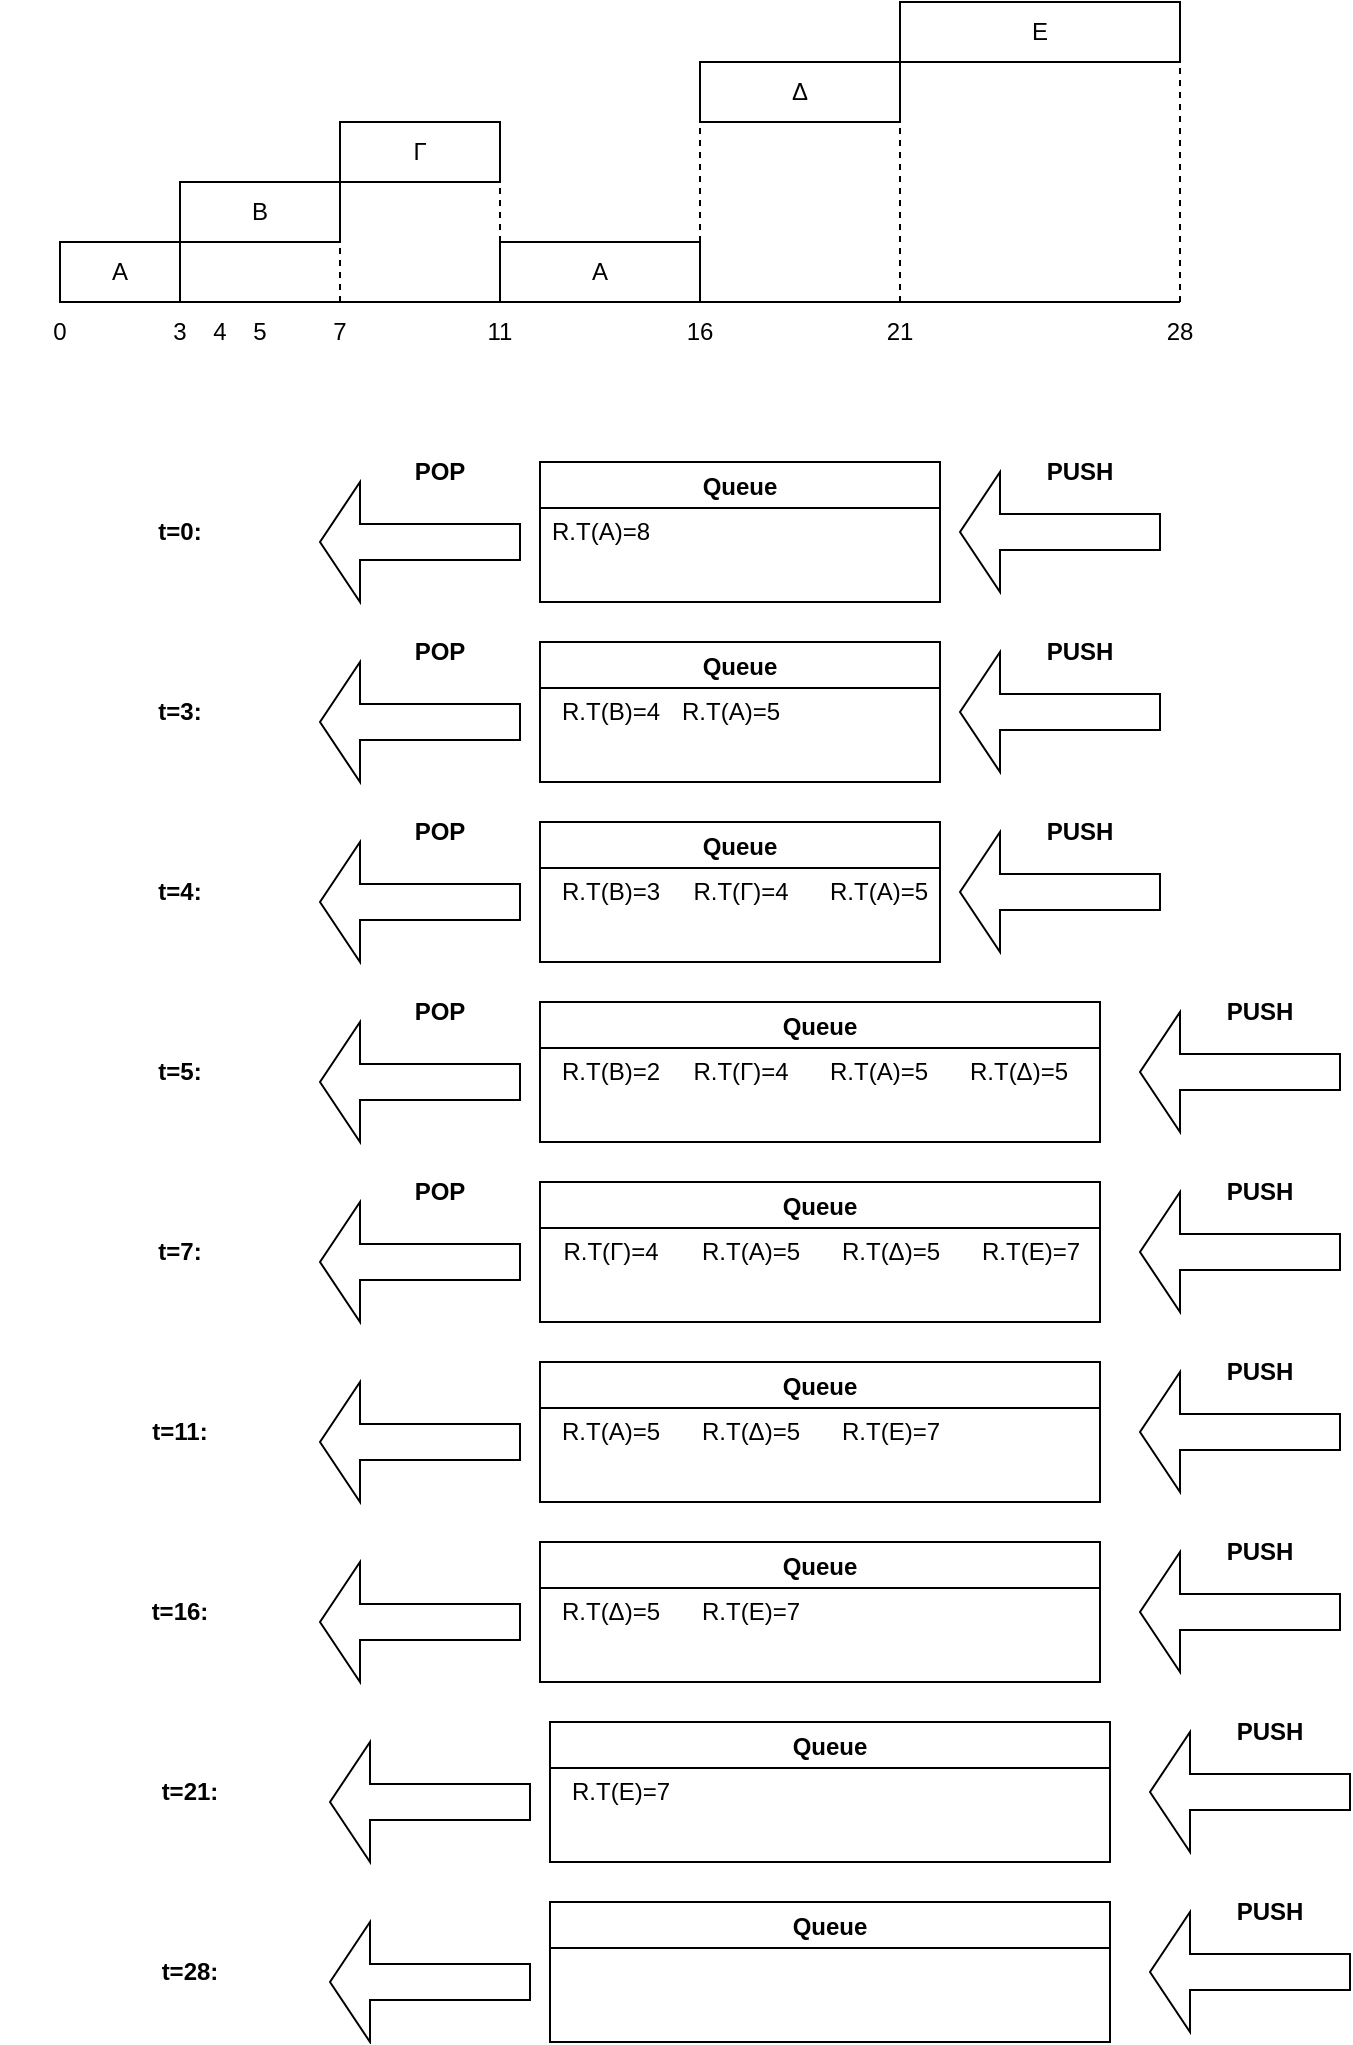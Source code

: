 <mxfile version="20.8.16" type="device"><diagram name="Page-1" id="-RCLsEli9AABa5EXJTe-"><mxGraphModel dx="1036" dy="606" grid="1" gridSize="10" guides="1" tooltips="1" connect="1" arrows="1" fold="1" page="1" pageScale="1" pageWidth="827" pageHeight="1169" math="0" shadow="0"><root><mxCell id="0"/><mxCell id="1" parent="0"/><mxCell id="g9bRleg1iExJMXurFX0t-1" value="" style="endArrow=none;html=1;rounded=0;entryX=0.5;entryY=0;entryDx=0;entryDy=0;" edge="1" parent="1" target="g9bRleg1iExJMXurFX0t-12"><mxGeometry width="50" height="50" relative="1" as="geometry"><mxPoint x="40" y="280" as="sourcePoint"/><mxPoint x="800" y="280" as="targetPoint"/></mxGeometry></mxCell><mxCell id="g9bRleg1iExJMXurFX0t-3" value="0" style="text;html=1;strokeColor=none;fillColor=none;align=center;verticalAlign=middle;whiteSpace=wrap;rounded=0;" vertex="1" parent="1"><mxGeometry x="10" y="280" width="60" height="30" as="geometry"/></mxCell><mxCell id="g9bRleg1iExJMXurFX0t-4" value="3" style="text;html=1;strokeColor=none;fillColor=none;align=center;verticalAlign=middle;whiteSpace=wrap;rounded=0;" vertex="1" parent="1"><mxGeometry x="70" y="280" width="60" height="30" as="geometry"/></mxCell><mxCell id="g9bRleg1iExJMXurFX0t-5" value="4" style="text;html=1;strokeColor=none;fillColor=none;align=center;verticalAlign=middle;whiteSpace=wrap;rounded=0;" vertex="1" parent="1"><mxGeometry x="90" y="280" width="60" height="30" as="geometry"/></mxCell><mxCell id="g9bRleg1iExJMXurFX0t-7" value="5" style="text;html=1;strokeColor=none;fillColor=none;align=center;verticalAlign=middle;whiteSpace=wrap;rounded=0;" vertex="1" parent="1"><mxGeometry x="110" y="280" width="60" height="30" as="geometry"/></mxCell><mxCell id="g9bRleg1iExJMXurFX0t-8" value="7" style="text;html=1;strokeColor=none;fillColor=none;align=center;verticalAlign=middle;whiteSpace=wrap;rounded=0;" vertex="1" parent="1"><mxGeometry x="150" y="280" width="60" height="30" as="geometry"/></mxCell><mxCell id="g9bRleg1iExJMXurFX0t-9" value="11" style="text;html=1;strokeColor=none;fillColor=none;align=center;verticalAlign=middle;whiteSpace=wrap;rounded=0;" vertex="1" parent="1"><mxGeometry x="230" y="280" width="60" height="30" as="geometry"/></mxCell><mxCell id="g9bRleg1iExJMXurFX0t-10" value="16" style="text;html=1;strokeColor=none;fillColor=none;align=center;verticalAlign=middle;whiteSpace=wrap;rounded=0;" vertex="1" parent="1"><mxGeometry x="330" y="280" width="60" height="30" as="geometry"/></mxCell><mxCell id="g9bRleg1iExJMXurFX0t-11" value="21" style="text;html=1;strokeColor=none;fillColor=none;align=center;verticalAlign=middle;whiteSpace=wrap;rounded=0;" vertex="1" parent="1"><mxGeometry x="430" y="280" width="60" height="30" as="geometry"/></mxCell><mxCell id="g9bRleg1iExJMXurFX0t-12" value="28" style="text;html=1;strokeColor=none;fillColor=none;align=center;verticalAlign=middle;whiteSpace=wrap;rounded=0;" vertex="1" parent="1"><mxGeometry x="570" y="280" width="60" height="30" as="geometry"/></mxCell><mxCell id="g9bRleg1iExJMXurFX0t-13" value="Α" style="rounded=0;whiteSpace=wrap;html=1;" vertex="1" parent="1"><mxGeometry x="40" y="250" width="60" height="30" as="geometry"/></mxCell><mxCell id="g9bRleg1iExJMXurFX0t-14" value="Β" style="rounded=0;whiteSpace=wrap;html=1;" vertex="1" parent="1"><mxGeometry x="100" y="220" width="80" height="30" as="geometry"/></mxCell><mxCell id="g9bRleg1iExJMXurFX0t-15" value="" style="endArrow=none;dashed=1;html=1;rounded=0;exitX=0.5;exitY=0;exitDx=0;exitDy=0;entryX=1;entryY=1;entryDx=0;entryDy=0;" edge="1" parent="1" source="g9bRleg1iExJMXurFX0t-8" target="g9bRleg1iExJMXurFX0t-14"><mxGeometry width="50" height="50" relative="1" as="geometry"><mxPoint x="390" y="340" as="sourcePoint"/><mxPoint x="440" y="290" as="targetPoint"/></mxGeometry></mxCell><mxCell id="g9bRleg1iExJMXurFX0t-16" value="Γ" style="rounded=0;whiteSpace=wrap;html=1;" vertex="1" parent="1"><mxGeometry x="180" y="190" width="80" height="30" as="geometry"/></mxCell><mxCell id="g9bRleg1iExJMXurFX0t-17" value="" style="endArrow=none;dashed=1;html=1;rounded=0;exitX=0.5;exitY=0;exitDx=0;exitDy=0;entryX=1;entryY=1;entryDx=0;entryDy=0;" edge="1" parent="1" source="g9bRleg1iExJMXurFX0t-9" target="g9bRleg1iExJMXurFX0t-16"><mxGeometry width="50" height="50" relative="1" as="geometry"><mxPoint x="390" y="340" as="sourcePoint"/><mxPoint x="290" y="220" as="targetPoint"/></mxGeometry></mxCell><mxCell id="g9bRleg1iExJMXurFX0t-18" value="Α" style="rounded=0;whiteSpace=wrap;html=1;" vertex="1" parent="1"><mxGeometry x="260" y="250" width="100" height="30" as="geometry"/></mxCell><mxCell id="g9bRleg1iExJMXurFX0t-19" value="Δ" style="rounded=0;whiteSpace=wrap;html=1;" vertex="1" parent="1"><mxGeometry x="360" y="160" width="100" height="30" as="geometry"/></mxCell><mxCell id="g9bRleg1iExJMXurFX0t-20" value="" style="endArrow=none;dashed=1;html=1;rounded=0;entryX=1;entryY=1;entryDx=0;entryDy=0;" edge="1" parent="1" source="g9bRleg1iExJMXurFX0t-11" target="g9bRleg1iExJMXurFX0t-19"><mxGeometry width="50" height="50" relative="1" as="geometry"><mxPoint x="390" y="340" as="sourcePoint"/><mxPoint x="440" y="290" as="targetPoint"/></mxGeometry></mxCell><mxCell id="g9bRleg1iExJMXurFX0t-21" value="" style="endArrow=none;dashed=1;html=1;rounded=0;entryX=0;entryY=1;entryDx=0;entryDy=0;exitX=1;exitY=0;exitDx=0;exitDy=0;" edge="1" parent="1" source="g9bRleg1iExJMXurFX0t-18" target="g9bRleg1iExJMXurFX0t-19"><mxGeometry width="50" height="50" relative="1" as="geometry"><mxPoint x="390" y="340" as="sourcePoint"/><mxPoint x="440" y="290" as="targetPoint"/></mxGeometry></mxCell><mxCell id="g9bRleg1iExJMXurFX0t-22" value="Ε" style="rounded=0;whiteSpace=wrap;html=1;" vertex="1" parent="1"><mxGeometry x="460" y="130" width="140" height="30" as="geometry"/></mxCell><mxCell id="g9bRleg1iExJMXurFX0t-23" value="" style="endArrow=none;dashed=1;html=1;rounded=0;entryX=1;entryY=1;entryDx=0;entryDy=0;exitX=0.5;exitY=0;exitDx=0;exitDy=0;" edge="1" parent="1" source="g9bRleg1iExJMXurFX0t-12" target="g9bRleg1iExJMXurFX0t-22"><mxGeometry width="50" height="50" relative="1" as="geometry"><mxPoint x="390" y="340" as="sourcePoint"/><mxPoint x="440" y="290" as="targetPoint"/></mxGeometry></mxCell><mxCell id="g9bRleg1iExJMXurFX0t-24" value="Queue" style="swimlane;" vertex="1" parent="1"><mxGeometry x="280" y="360" width="200" height="70" as="geometry"/></mxCell><mxCell id="g9bRleg1iExJMXurFX0t-30" value="R.T(A)=8" style="text;html=1;align=center;verticalAlign=middle;resizable=0;points=[];autosize=1;strokeColor=none;fillColor=none;" vertex="1" parent="g9bRleg1iExJMXurFX0t-24"><mxGeometry x="-5" y="20" width="70" height="30" as="geometry"/></mxCell><mxCell id="g9bRleg1iExJMXurFX0t-25" value="" style="shape=singleArrow;direction=west;whiteSpace=wrap;html=1;" vertex="1" parent="1"><mxGeometry x="170" y="370" width="100" height="60" as="geometry"/></mxCell><mxCell id="g9bRleg1iExJMXurFX0t-26" value="" style="shape=singleArrow;direction=west;whiteSpace=wrap;html=1;" vertex="1" parent="1"><mxGeometry x="490" y="365" width="100" height="60" as="geometry"/></mxCell><mxCell id="g9bRleg1iExJMXurFX0t-27" value="&lt;b&gt;POP&lt;/b&gt;" style="text;html=1;strokeColor=none;fillColor=none;align=center;verticalAlign=middle;whiteSpace=wrap;rounded=0;" vertex="1" parent="1"><mxGeometry x="200" y="350" width="60" height="30" as="geometry"/></mxCell><mxCell id="g9bRleg1iExJMXurFX0t-28" value="&lt;b&gt;PUSH&lt;/b&gt;" style="text;html=1;strokeColor=none;fillColor=none;align=center;verticalAlign=middle;whiteSpace=wrap;rounded=0;" vertex="1" parent="1"><mxGeometry x="520" y="350" width="60" height="30" as="geometry"/></mxCell><mxCell id="g9bRleg1iExJMXurFX0t-29" value="&lt;b&gt;t=0:&lt;/b&gt;" style="text;html=1;strokeColor=none;fillColor=none;align=center;verticalAlign=middle;whiteSpace=wrap;rounded=0;" vertex="1" parent="1"><mxGeometry x="70" y="380" width="60" height="30" as="geometry"/></mxCell><mxCell id="g9bRleg1iExJMXurFX0t-31" value="Queue" style="swimlane;" vertex="1" parent="1"><mxGeometry x="280" y="450" width="200" height="70" as="geometry"/></mxCell><mxCell id="g9bRleg1iExJMXurFX0t-32" value="R.T(A)=5" style="text;html=1;align=center;verticalAlign=middle;resizable=0;points=[];autosize=1;strokeColor=none;fillColor=none;" vertex="1" parent="g9bRleg1iExJMXurFX0t-31"><mxGeometry x="60" y="20" width="70" height="30" as="geometry"/></mxCell><mxCell id="g9bRleg1iExJMXurFX0t-37" value="R.T(Β)=4" style="text;html=1;align=center;verticalAlign=middle;resizable=0;points=[];autosize=1;strokeColor=none;fillColor=none;" vertex="1" parent="g9bRleg1iExJMXurFX0t-31"><mxGeometry y="20" width="70" height="30" as="geometry"/></mxCell><mxCell id="g9bRleg1iExJMXurFX0t-33" value="" style="shape=singleArrow;direction=west;whiteSpace=wrap;html=1;" vertex="1" parent="1"><mxGeometry x="170" y="460" width="100" height="60" as="geometry"/></mxCell><mxCell id="g9bRleg1iExJMXurFX0t-34" value="" style="shape=singleArrow;direction=west;whiteSpace=wrap;html=1;" vertex="1" parent="1"><mxGeometry x="490" y="455" width="100" height="60" as="geometry"/></mxCell><mxCell id="g9bRleg1iExJMXurFX0t-35" value="&lt;b&gt;POP&lt;/b&gt;" style="text;html=1;strokeColor=none;fillColor=none;align=center;verticalAlign=middle;whiteSpace=wrap;rounded=0;" vertex="1" parent="1"><mxGeometry x="200" y="440" width="60" height="30" as="geometry"/></mxCell><mxCell id="g9bRleg1iExJMXurFX0t-36" value="&lt;b&gt;PUSH&lt;/b&gt;" style="text;html=1;strokeColor=none;fillColor=none;align=center;verticalAlign=middle;whiteSpace=wrap;rounded=0;" vertex="1" parent="1"><mxGeometry x="520" y="440" width="60" height="30" as="geometry"/></mxCell><mxCell id="g9bRleg1iExJMXurFX0t-38" value="&lt;b&gt;t=3:&lt;/b&gt;" style="text;html=1;strokeColor=none;fillColor=none;align=center;verticalAlign=middle;whiteSpace=wrap;rounded=0;" vertex="1" parent="1"><mxGeometry x="70" y="470" width="60" height="30" as="geometry"/></mxCell><mxCell id="g9bRleg1iExJMXurFX0t-39" value="Queue" style="swimlane;" vertex="1" parent="1"><mxGeometry x="280" y="540" width="200" height="70" as="geometry"/></mxCell><mxCell id="g9bRleg1iExJMXurFX0t-40" value="R.T(A)=5" style="text;html=1;align=center;verticalAlign=middle;resizable=0;points=[];autosize=1;strokeColor=none;fillColor=none;" vertex="1" parent="g9bRleg1iExJMXurFX0t-39"><mxGeometry x="134" y="20" width="70" height="30" as="geometry"/></mxCell><mxCell id="g9bRleg1iExJMXurFX0t-41" value="R.T(Β)=3" style="text;html=1;align=center;verticalAlign=middle;resizable=0;points=[];autosize=1;strokeColor=none;fillColor=none;" vertex="1" parent="g9bRleg1iExJMXurFX0t-39"><mxGeometry y="20" width="70" height="30" as="geometry"/></mxCell><mxCell id="g9bRleg1iExJMXurFX0t-47" value="R.T(Γ)=4" style="text;html=1;align=center;verticalAlign=middle;resizable=0;points=[];autosize=1;strokeColor=none;fillColor=none;" vertex="1" parent="g9bRleg1iExJMXurFX0t-39"><mxGeometry x="65" y="20" width="70" height="30" as="geometry"/></mxCell><mxCell id="g9bRleg1iExJMXurFX0t-42" value="" style="shape=singleArrow;direction=west;whiteSpace=wrap;html=1;" vertex="1" parent="1"><mxGeometry x="170" y="550" width="100" height="60" as="geometry"/></mxCell><mxCell id="g9bRleg1iExJMXurFX0t-43" value="" style="shape=singleArrow;direction=west;whiteSpace=wrap;html=1;" vertex="1" parent="1"><mxGeometry x="490" y="545" width="100" height="60" as="geometry"/></mxCell><mxCell id="g9bRleg1iExJMXurFX0t-44" value="&lt;b&gt;POP&lt;/b&gt;" style="text;html=1;strokeColor=none;fillColor=none;align=center;verticalAlign=middle;whiteSpace=wrap;rounded=0;" vertex="1" parent="1"><mxGeometry x="200" y="530" width="60" height="30" as="geometry"/></mxCell><mxCell id="g9bRleg1iExJMXurFX0t-45" value="&lt;b&gt;PUSH&lt;/b&gt;" style="text;html=1;strokeColor=none;fillColor=none;align=center;verticalAlign=middle;whiteSpace=wrap;rounded=0;" vertex="1" parent="1"><mxGeometry x="520" y="530" width="60" height="30" as="geometry"/></mxCell><mxCell id="g9bRleg1iExJMXurFX0t-46" value="&lt;b&gt;t=4:&lt;/b&gt;" style="text;html=1;strokeColor=none;fillColor=none;align=center;verticalAlign=middle;whiteSpace=wrap;rounded=0;" vertex="1" parent="1"><mxGeometry x="70" y="560" width="60" height="30" as="geometry"/></mxCell><mxCell id="g9bRleg1iExJMXurFX0t-48" value="Queue" style="swimlane;" vertex="1" parent="1"><mxGeometry x="280" y="630" width="280" height="70" as="geometry"/></mxCell><mxCell id="g9bRleg1iExJMXurFX0t-49" value="R.T(A)=5" style="text;html=1;align=center;verticalAlign=middle;resizable=0;points=[];autosize=1;strokeColor=none;fillColor=none;" vertex="1" parent="g9bRleg1iExJMXurFX0t-48"><mxGeometry x="134" y="20" width="70" height="30" as="geometry"/></mxCell><mxCell id="g9bRleg1iExJMXurFX0t-50" value="R.T(Β)=2" style="text;html=1;align=center;verticalAlign=middle;resizable=0;points=[];autosize=1;strokeColor=none;fillColor=none;" vertex="1" parent="g9bRleg1iExJMXurFX0t-48"><mxGeometry y="20" width="70" height="30" as="geometry"/></mxCell><mxCell id="g9bRleg1iExJMXurFX0t-51" value="R.T(Γ)=4" style="text;html=1;align=center;verticalAlign=middle;resizable=0;points=[];autosize=1;strokeColor=none;fillColor=none;" vertex="1" parent="g9bRleg1iExJMXurFX0t-48"><mxGeometry x="65" y="20" width="70" height="30" as="geometry"/></mxCell><mxCell id="g9bRleg1iExJMXurFX0t-59" value="R.T(Δ)=5" style="text;html=1;align=center;verticalAlign=middle;resizable=0;points=[];autosize=1;strokeColor=none;fillColor=none;" vertex="1" parent="g9bRleg1iExJMXurFX0t-48"><mxGeometry x="204" y="20" width="70" height="30" as="geometry"/></mxCell><mxCell id="g9bRleg1iExJMXurFX0t-52" value="" style="shape=singleArrow;direction=west;whiteSpace=wrap;html=1;" vertex="1" parent="1"><mxGeometry x="170" y="640" width="100" height="60" as="geometry"/></mxCell><mxCell id="g9bRleg1iExJMXurFX0t-53" value="" style="shape=singleArrow;direction=west;whiteSpace=wrap;html=1;" vertex="1" parent="1"><mxGeometry x="580" y="635" width="100" height="60" as="geometry"/></mxCell><mxCell id="g9bRleg1iExJMXurFX0t-54" value="&lt;b&gt;POP&lt;/b&gt;" style="text;html=1;strokeColor=none;fillColor=none;align=center;verticalAlign=middle;whiteSpace=wrap;rounded=0;" vertex="1" parent="1"><mxGeometry x="200" y="620" width="60" height="30" as="geometry"/></mxCell><mxCell id="g9bRleg1iExJMXurFX0t-55" value="&lt;b&gt;PUSH&lt;/b&gt;" style="text;html=1;strokeColor=none;fillColor=none;align=center;verticalAlign=middle;whiteSpace=wrap;rounded=0;" vertex="1" parent="1"><mxGeometry x="610" y="620" width="60" height="30" as="geometry"/></mxCell><mxCell id="g9bRleg1iExJMXurFX0t-56" value="&lt;b&gt;t=5:&lt;/b&gt;" style="text;html=1;strokeColor=none;fillColor=none;align=center;verticalAlign=middle;whiteSpace=wrap;rounded=0;" vertex="1" parent="1"><mxGeometry x="70" y="650" width="60" height="30" as="geometry"/></mxCell><mxCell id="g9bRleg1iExJMXurFX0t-60" value="Queue" style="swimlane;" vertex="1" parent="1"><mxGeometry x="280" y="720" width="280" height="70" as="geometry"/></mxCell><mxCell id="g9bRleg1iExJMXurFX0t-61" value="R.T(A)=5" style="text;html=1;align=center;verticalAlign=middle;resizable=0;points=[];autosize=1;strokeColor=none;fillColor=none;" vertex="1" parent="g9bRleg1iExJMXurFX0t-60"><mxGeometry x="70" y="20" width="70" height="30" as="geometry"/></mxCell><mxCell id="g9bRleg1iExJMXurFX0t-63" value="R.T(Γ)=4" style="text;html=1;align=center;verticalAlign=middle;resizable=0;points=[];autosize=1;strokeColor=none;fillColor=none;" vertex="1" parent="g9bRleg1iExJMXurFX0t-60"><mxGeometry y="20" width="70" height="30" as="geometry"/></mxCell><mxCell id="g9bRleg1iExJMXurFX0t-64" value="R.T(Δ)=5" style="text;html=1;align=center;verticalAlign=middle;resizable=0;points=[];autosize=1;strokeColor=none;fillColor=none;" vertex="1" parent="g9bRleg1iExJMXurFX0t-60"><mxGeometry x="140" y="20" width="70" height="30" as="geometry"/></mxCell><mxCell id="g9bRleg1iExJMXurFX0t-70" value="R.T(Ε)=7" style="text;html=1;align=center;verticalAlign=middle;resizable=0;points=[];autosize=1;strokeColor=none;fillColor=none;" vertex="1" parent="g9bRleg1iExJMXurFX0t-60"><mxGeometry x="210" y="20" width="70" height="30" as="geometry"/></mxCell><mxCell id="g9bRleg1iExJMXurFX0t-65" value="" style="shape=singleArrow;direction=west;whiteSpace=wrap;html=1;" vertex="1" parent="1"><mxGeometry x="170" y="730" width="100" height="60" as="geometry"/></mxCell><mxCell id="g9bRleg1iExJMXurFX0t-66" value="" style="shape=singleArrow;direction=west;whiteSpace=wrap;html=1;" vertex="1" parent="1"><mxGeometry x="580" y="725" width="100" height="60" as="geometry"/></mxCell><mxCell id="g9bRleg1iExJMXurFX0t-67" value="&lt;b&gt;POP&lt;/b&gt;" style="text;html=1;strokeColor=none;fillColor=none;align=center;verticalAlign=middle;whiteSpace=wrap;rounded=0;" vertex="1" parent="1"><mxGeometry x="200" y="710" width="60" height="30" as="geometry"/></mxCell><mxCell id="g9bRleg1iExJMXurFX0t-68" value="&lt;b&gt;PUSH&lt;/b&gt;" style="text;html=1;strokeColor=none;fillColor=none;align=center;verticalAlign=middle;whiteSpace=wrap;rounded=0;" vertex="1" parent="1"><mxGeometry x="610" y="710" width="60" height="30" as="geometry"/></mxCell><mxCell id="g9bRleg1iExJMXurFX0t-69" value="&lt;b&gt;t=7:&lt;/b&gt;" style="text;html=1;strokeColor=none;fillColor=none;align=center;verticalAlign=middle;whiteSpace=wrap;rounded=0;" vertex="1" parent="1"><mxGeometry x="70" y="740" width="60" height="30" as="geometry"/></mxCell><mxCell id="g9bRleg1iExJMXurFX0t-71" value="Queue" style="swimlane;" vertex="1" parent="1"><mxGeometry x="280" y="810" width="280" height="70" as="geometry"/></mxCell><mxCell id="g9bRleg1iExJMXurFX0t-72" value="R.T(A)=5" style="text;html=1;align=center;verticalAlign=middle;resizable=0;points=[];autosize=1;strokeColor=none;fillColor=none;" vertex="1" parent="g9bRleg1iExJMXurFX0t-71"><mxGeometry y="20" width="70" height="30" as="geometry"/></mxCell><mxCell id="g9bRleg1iExJMXurFX0t-74" value="R.T(Δ)=5" style="text;html=1;align=center;verticalAlign=middle;resizable=0;points=[];autosize=1;strokeColor=none;fillColor=none;" vertex="1" parent="g9bRleg1iExJMXurFX0t-71"><mxGeometry x="70" y="20" width="70" height="30" as="geometry"/></mxCell><mxCell id="g9bRleg1iExJMXurFX0t-75" value="R.T(Ε)=7" style="text;html=1;align=center;verticalAlign=middle;resizable=0;points=[];autosize=1;strokeColor=none;fillColor=none;" vertex="1" parent="g9bRleg1iExJMXurFX0t-71"><mxGeometry x="140" y="20" width="70" height="30" as="geometry"/></mxCell><mxCell id="g9bRleg1iExJMXurFX0t-76" value="" style="shape=singleArrow;direction=west;whiteSpace=wrap;html=1;" vertex="1" parent="1"><mxGeometry x="170" y="820" width="100" height="60" as="geometry"/></mxCell><mxCell id="g9bRleg1iExJMXurFX0t-77" value="" style="shape=singleArrow;direction=west;whiteSpace=wrap;html=1;" vertex="1" parent="1"><mxGeometry x="580" y="815" width="100" height="60" as="geometry"/></mxCell><mxCell id="g9bRleg1iExJMXurFX0t-78" value="&lt;b&gt;t=11:&lt;/b&gt;" style="text;html=1;strokeColor=none;fillColor=none;align=center;verticalAlign=middle;whiteSpace=wrap;rounded=0;" vertex="1" parent="1"><mxGeometry x="70" y="830" width="60" height="30" as="geometry"/></mxCell><mxCell id="g9bRleg1iExJMXurFX0t-80" value="&lt;b&gt;PUSH&lt;/b&gt;" style="text;html=1;strokeColor=none;fillColor=none;align=center;verticalAlign=middle;whiteSpace=wrap;rounded=0;" vertex="1" parent="1"><mxGeometry x="610" y="800" width="60" height="30" as="geometry"/></mxCell><mxCell id="g9bRleg1iExJMXurFX0t-81" value="Queue" style="swimlane;" vertex="1" parent="1"><mxGeometry x="280" y="900" width="280" height="70" as="geometry"/></mxCell><mxCell id="g9bRleg1iExJMXurFX0t-83" value="R.T(Δ)=5" style="text;html=1;align=center;verticalAlign=middle;resizable=0;points=[];autosize=1;strokeColor=none;fillColor=none;" vertex="1" parent="g9bRleg1iExJMXurFX0t-81"><mxGeometry y="20" width="70" height="30" as="geometry"/></mxCell><mxCell id="g9bRleg1iExJMXurFX0t-84" value="R.T(Ε)=7" style="text;html=1;align=center;verticalAlign=middle;resizable=0;points=[];autosize=1;strokeColor=none;fillColor=none;" vertex="1" parent="g9bRleg1iExJMXurFX0t-81"><mxGeometry x="70" y="20" width="70" height="30" as="geometry"/></mxCell><mxCell id="g9bRleg1iExJMXurFX0t-85" value="" style="shape=singleArrow;direction=west;whiteSpace=wrap;html=1;" vertex="1" parent="1"><mxGeometry x="170" y="910" width="100" height="60" as="geometry"/></mxCell><mxCell id="g9bRleg1iExJMXurFX0t-86" value="" style="shape=singleArrow;direction=west;whiteSpace=wrap;html=1;" vertex="1" parent="1"><mxGeometry x="580" y="905" width="100" height="60" as="geometry"/></mxCell><mxCell id="g9bRleg1iExJMXurFX0t-87" value="&lt;b&gt;t=16:&lt;/b&gt;" style="text;html=1;strokeColor=none;fillColor=none;align=center;verticalAlign=middle;whiteSpace=wrap;rounded=0;" vertex="1" parent="1"><mxGeometry x="70" y="920" width="60" height="30" as="geometry"/></mxCell><mxCell id="g9bRleg1iExJMXurFX0t-88" value="&lt;b&gt;PUSH&lt;/b&gt;" style="text;html=1;strokeColor=none;fillColor=none;align=center;verticalAlign=middle;whiteSpace=wrap;rounded=0;" vertex="1" parent="1"><mxGeometry x="610" y="890" width="60" height="30" as="geometry"/></mxCell><mxCell id="g9bRleg1iExJMXurFX0t-89" value="Queue" style="swimlane;" vertex="1" parent="1"><mxGeometry x="285" y="990" width="280" height="70" as="geometry"/></mxCell><mxCell id="g9bRleg1iExJMXurFX0t-91" value="R.T(Ε)=7" style="text;html=1;align=center;verticalAlign=middle;resizable=0;points=[];autosize=1;strokeColor=none;fillColor=none;" vertex="1" parent="g9bRleg1iExJMXurFX0t-89"><mxGeometry y="20" width="70" height="30" as="geometry"/></mxCell><mxCell id="g9bRleg1iExJMXurFX0t-92" value="" style="shape=singleArrow;direction=west;whiteSpace=wrap;html=1;" vertex="1" parent="1"><mxGeometry x="175" y="1000" width="100" height="60" as="geometry"/></mxCell><mxCell id="g9bRleg1iExJMXurFX0t-93" value="" style="shape=singleArrow;direction=west;whiteSpace=wrap;html=1;" vertex="1" parent="1"><mxGeometry x="585" y="995" width="100" height="60" as="geometry"/></mxCell><mxCell id="g9bRleg1iExJMXurFX0t-94" value="&lt;b&gt;t=21:&lt;/b&gt;" style="text;html=1;strokeColor=none;fillColor=none;align=center;verticalAlign=middle;whiteSpace=wrap;rounded=0;" vertex="1" parent="1"><mxGeometry x="75" y="1010" width="60" height="30" as="geometry"/></mxCell><mxCell id="g9bRleg1iExJMXurFX0t-95" value="&lt;b&gt;PUSH&lt;/b&gt;" style="text;html=1;strokeColor=none;fillColor=none;align=center;verticalAlign=middle;whiteSpace=wrap;rounded=0;" vertex="1" parent="1"><mxGeometry x="615" y="980" width="60" height="30" as="geometry"/></mxCell><mxCell id="g9bRleg1iExJMXurFX0t-96" value="Queue" style="swimlane;" vertex="1" parent="1"><mxGeometry x="285" y="1080" width="280" height="70" as="geometry"/></mxCell><mxCell id="g9bRleg1iExJMXurFX0t-98" value="" style="shape=singleArrow;direction=west;whiteSpace=wrap;html=1;" vertex="1" parent="1"><mxGeometry x="175" y="1090" width="100" height="60" as="geometry"/></mxCell><mxCell id="g9bRleg1iExJMXurFX0t-99" value="" style="shape=singleArrow;direction=west;whiteSpace=wrap;html=1;" vertex="1" parent="1"><mxGeometry x="585" y="1085" width="100" height="60" as="geometry"/></mxCell><mxCell id="g9bRleg1iExJMXurFX0t-100" value="&lt;b&gt;t=28:&lt;/b&gt;" style="text;html=1;strokeColor=none;fillColor=none;align=center;verticalAlign=middle;whiteSpace=wrap;rounded=0;" vertex="1" parent="1"><mxGeometry x="75" y="1100" width="60" height="30" as="geometry"/></mxCell><mxCell id="g9bRleg1iExJMXurFX0t-101" value="&lt;b&gt;PUSH&lt;/b&gt;" style="text;html=1;strokeColor=none;fillColor=none;align=center;verticalAlign=middle;whiteSpace=wrap;rounded=0;" vertex="1" parent="1"><mxGeometry x="615" y="1070" width="60" height="30" as="geometry"/></mxCell></root></mxGraphModel></diagram></mxfile>